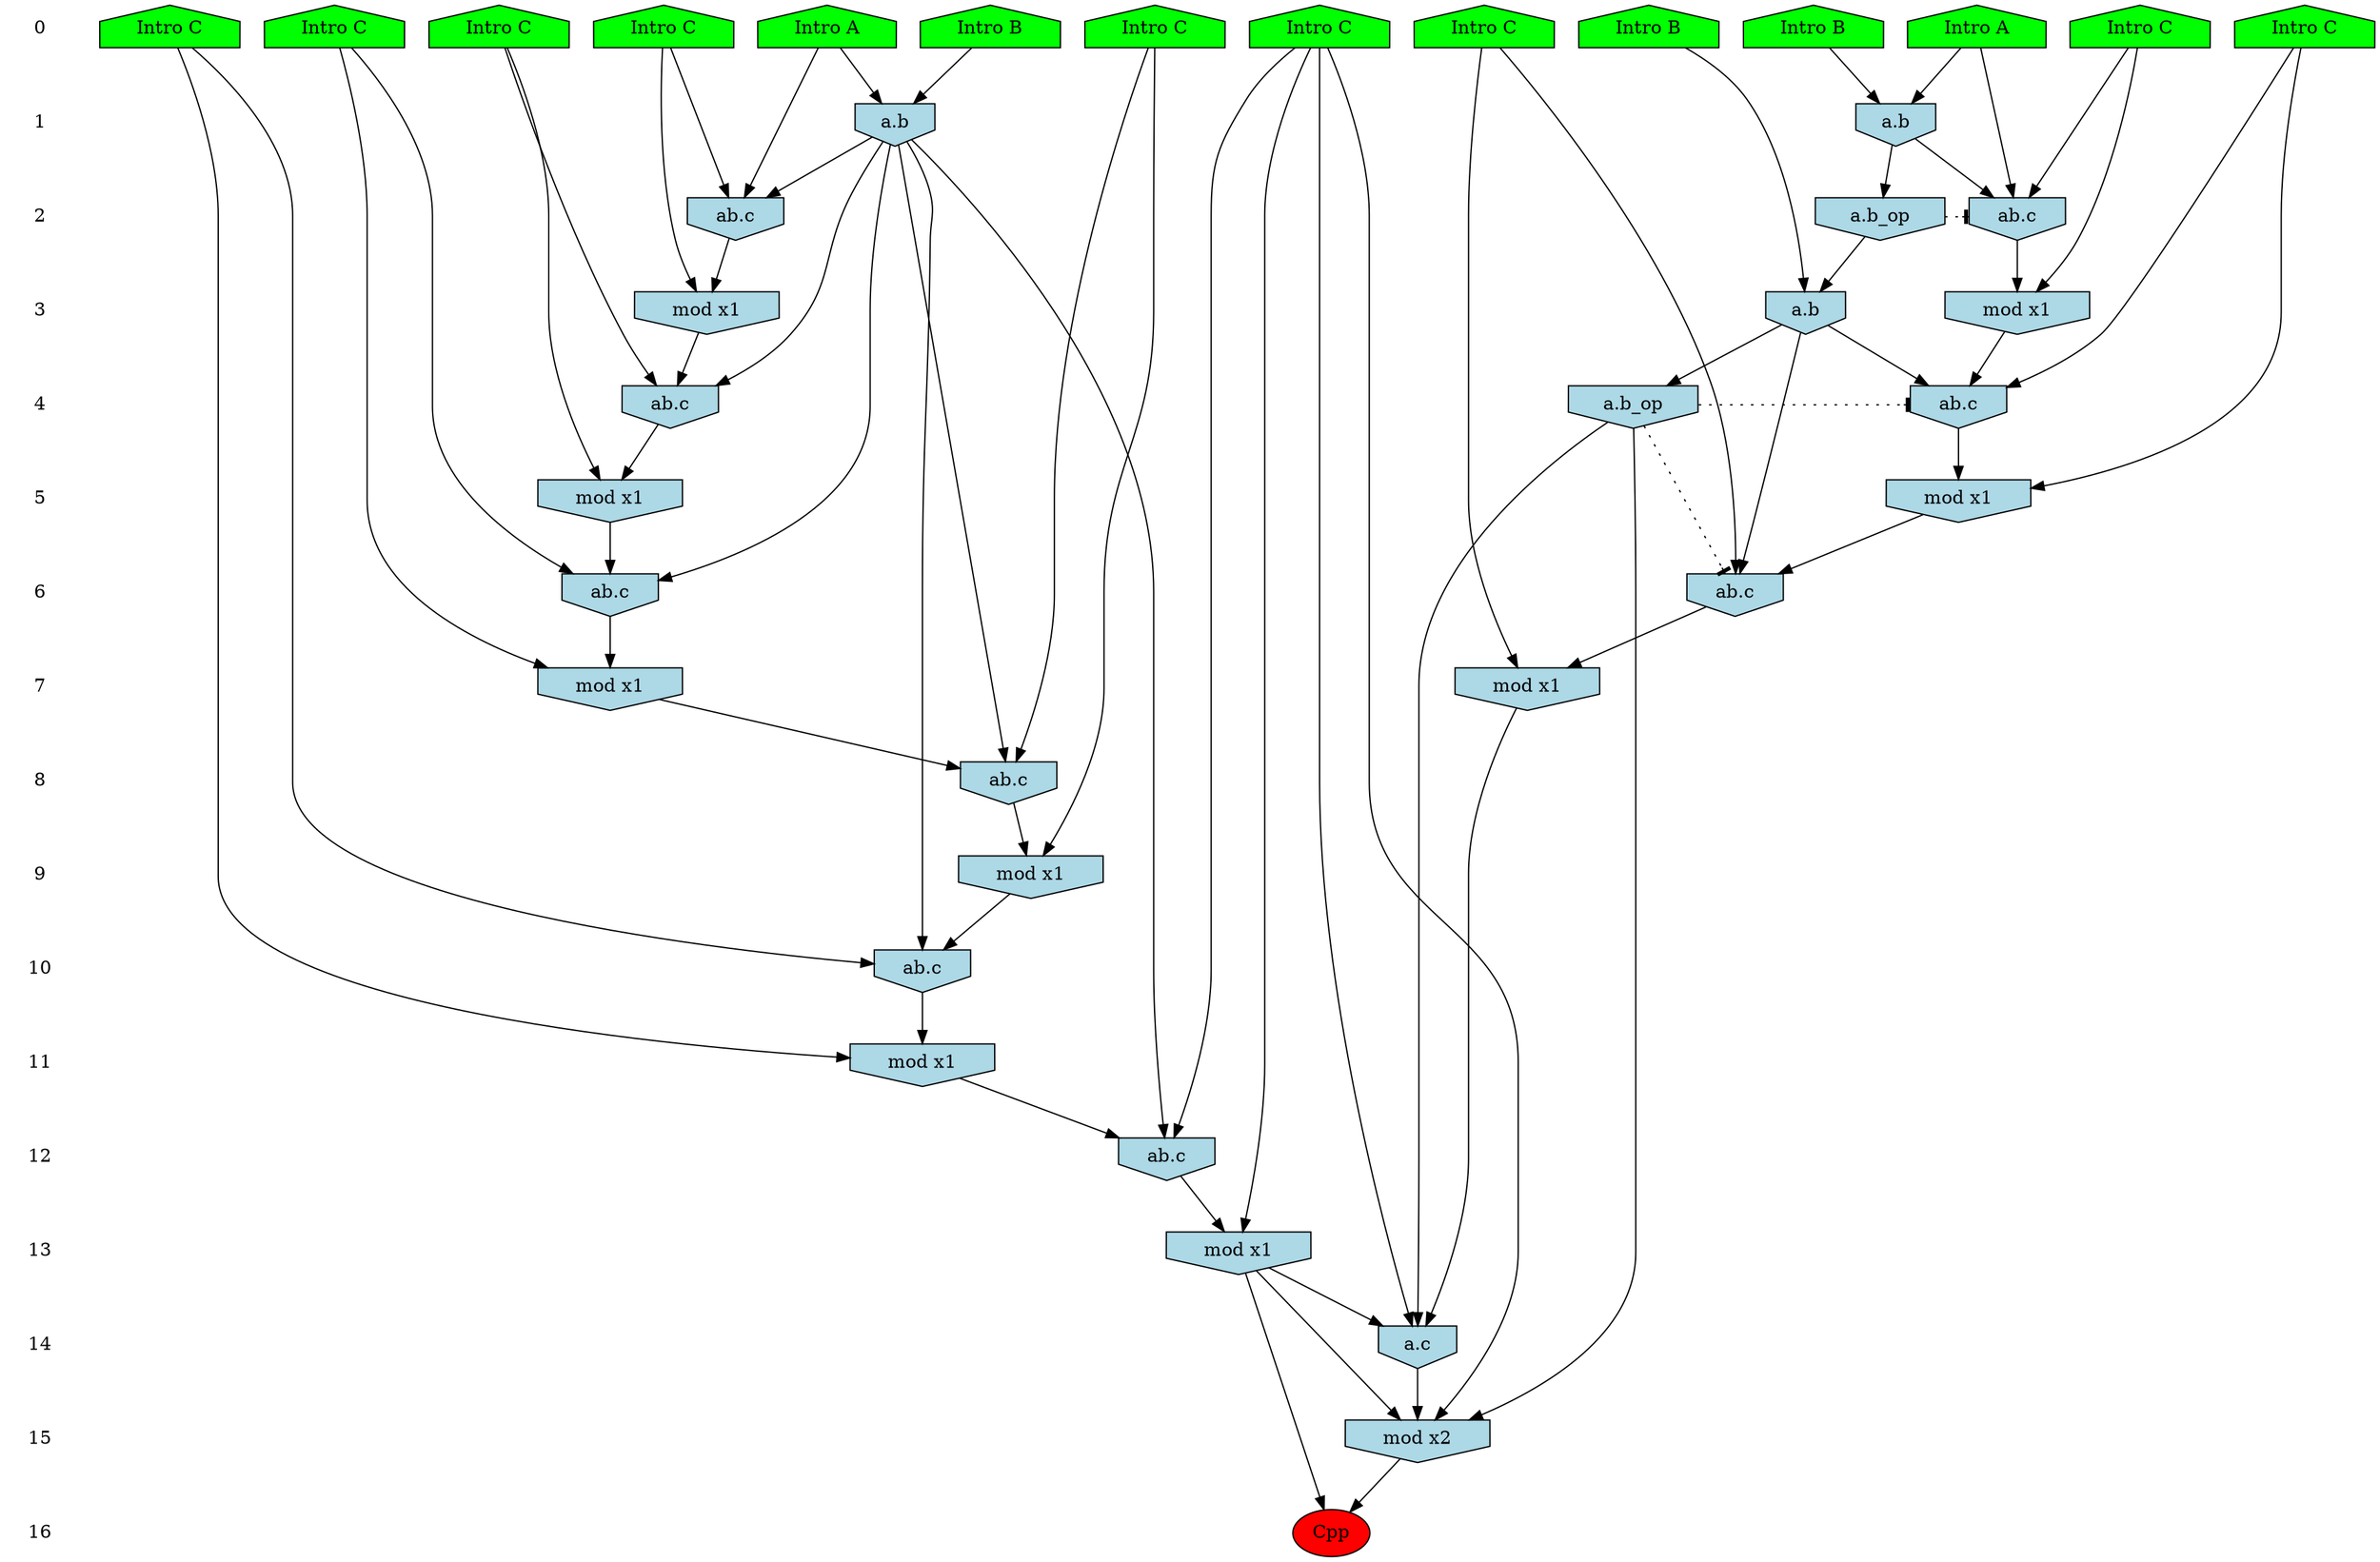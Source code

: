 /* Compression of 1 causal flows obtained in average at 1.630297E+01 t.u */
/* Compressed causal flows were: [2781] */
digraph G{
 ranksep=.5 ; 
{ rank = same ; "0" [shape=plaintext] ; node_1 [label ="Intro B", shape=house, style=filled, fillcolor=green] ;
node_2 [label ="Intro A", shape=house, style=filled, fillcolor=green] ;
node_3 [label ="Intro A", shape=house, style=filled, fillcolor=green] ;
node_4 [label ="Intro B", shape=house, style=filled, fillcolor=green] ;
node_5 [label ="Intro B", shape=house, style=filled, fillcolor=green] ;
node_6 [label ="Intro C", shape=house, style=filled, fillcolor=green] ;
node_7 [label ="Intro C", shape=house, style=filled, fillcolor=green] ;
node_8 [label ="Intro C", shape=house, style=filled, fillcolor=green] ;
node_9 [label ="Intro C", shape=house, style=filled, fillcolor=green] ;
node_10 [label ="Intro C", shape=house, style=filled, fillcolor=green] ;
node_11 [label ="Intro C", shape=house, style=filled, fillcolor=green] ;
node_12 [label ="Intro C", shape=house, style=filled, fillcolor=green] ;
node_13 [label ="Intro C", shape=house, style=filled, fillcolor=green] ;
node_14 [label ="Intro C", shape=house, style=filled, fillcolor=green] ;
}
{ rank = same ; "1" [shape=plaintext] ; node_15 [label="a.b", shape=invhouse, style=filled, fillcolor = lightblue] ;
node_17 [label="a.b", shape=invhouse, style=filled, fillcolor = lightblue] ;
}
{ rank = same ; "2" [shape=plaintext] ; node_16 [label="ab.c", shape=invhouse, style=filled, fillcolor = lightblue] ;
node_19 [label="ab.c", shape=invhouse, style=filled, fillcolor = lightblue] ;
node_24 [label="a.b_op", shape=invhouse, style=filled, fillcolor = lightblue] ;
}
{ rank = same ; "3" [shape=plaintext] ; node_18 [label="mod x1", shape=invhouse, style=filled, fillcolor = lightblue] ;
node_20 [label="mod x1", shape=invhouse, style=filled, fillcolor = lightblue] ;
node_28 [label="a.b", shape=invhouse, style=filled, fillcolor = lightblue] ;
}
{ rank = same ; "4" [shape=plaintext] ; node_21 [label="ab.c", shape=invhouse, style=filled, fillcolor = lightblue] ;
node_30 [label="ab.c", shape=invhouse, style=filled, fillcolor = lightblue] ;
node_36 [label="a.b_op", shape=invhouse, style=filled, fillcolor = lightblue] ;
}
{ rank = same ; "5" [shape=plaintext] ; node_22 [label="mod x1", shape=invhouse, style=filled, fillcolor = lightblue] ;
node_31 [label="mod x1", shape=invhouse, style=filled, fillcolor = lightblue] ;
}
{ rank = same ; "6" [shape=plaintext] ; node_23 [label="ab.c", shape=invhouse, style=filled, fillcolor = lightblue] ;
node_32 [label="ab.c", shape=invhouse, style=filled, fillcolor = lightblue] ;
}
{ rank = same ; "7" [shape=plaintext] ; node_25 [label="mod x1", shape=invhouse, style=filled, fillcolor = lightblue] ;
node_37 [label="mod x1", shape=invhouse, style=filled, fillcolor = lightblue] ;
}
{ rank = same ; "8" [shape=plaintext] ; node_26 [label="ab.c", shape=invhouse, style=filled, fillcolor = lightblue] ;
}
{ rank = same ; "9" [shape=plaintext] ; node_27 [label="mod x1", shape=invhouse, style=filled, fillcolor = lightblue] ;
}
{ rank = same ; "10" [shape=plaintext] ; node_29 [label="ab.c", shape=invhouse, style=filled, fillcolor = lightblue] ;
}
{ rank = same ; "11" [shape=plaintext] ; node_33 [label="mod x1", shape=invhouse, style=filled, fillcolor = lightblue] ;
}
{ rank = same ; "12" [shape=plaintext] ; node_34 [label="ab.c", shape=invhouse, style=filled, fillcolor = lightblue] ;
}
{ rank = same ; "13" [shape=plaintext] ; node_35 [label="mod x1", shape=invhouse, style=filled, fillcolor = lightblue] ;
}
{ rank = same ; "14" [shape=plaintext] ; node_38 [label="a.c", shape=invhouse, style=filled, fillcolor = lightblue] ;
}
{ rank = same ; "15" [shape=plaintext] ; node_39 [label="mod x2", shape=invhouse, style=filled, fillcolor = lightblue] ;
}
{ rank = same ; "16" [shape=plaintext] ; node_40 [label ="Cpp", style=filled, fillcolor=red] ;
}
"0" -> "1" [style="invis"]; 
"1" -> "2" [style="invis"]; 
"2" -> "3" [style="invis"]; 
"3" -> "4" [style="invis"]; 
"4" -> "5" [style="invis"]; 
"5" -> "6" [style="invis"]; 
"6" -> "7" [style="invis"]; 
"7" -> "8" [style="invis"]; 
"8" -> "9" [style="invis"]; 
"9" -> "10" [style="invis"]; 
"10" -> "11" [style="invis"]; 
"11" -> "12" [style="invis"]; 
"12" -> "13" [style="invis"]; 
"13" -> "14" [style="invis"]; 
"14" -> "15" [style="invis"]; 
"15" -> "16" [style="invis"]; 
node_3 -> node_15
node_4 -> node_15
node_3 -> node_16
node_9 -> node_16
node_15 -> node_16
node_1 -> node_17
node_2 -> node_17
node_9 -> node_18
node_16 -> node_18
node_2 -> node_19
node_11 -> node_19
node_17 -> node_19
node_11 -> node_20
node_19 -> node_20
node_14 -> node_21
node_15 -> node_21
node_18 -> node_21
node_14 -> node_22
node_21 -> node_22
node_10 -> node_23
node_15 -> node_23
node_22 -> node_23
node_17 -> node_24
node_10 -> node_25
node_23 -> node_25
node_8 -> node_26
node_15 -> node_26
node_25 -> node_26
node_8 -> node_27
node_26 -> node_27
node_5 -> node_28
node_24 -> node_28
node_6 -> node_29
node_15 -> node_29
node_27 -> node_29
node_12 -> node_30
node_20 -> node_30
node_28 -> node_30
node_12 -> node_31
node_30 -> node_31
node_7 -> node_32
node_28 -> node_32
node_31 -> node_32
node_6 -> node_33
node_29 -> node_33
node_13 -> node_34
node_15 -> node_34
node_33 -> node_34
node_13 -> node_35
node_34 -> node_35
node_28 -> node_36
node_7 -> node_37
node_32 -> node_37
node_13 -> node_38
node_35 -> node_38
node_36 -> node_38
node_37 -> node_38
node_13 -> node_39
node_35 -> node_39
node_36 -> node_39
node_38 -> node_39
node_35 -> node_40
node_39 -> node_40
node_24 -> node_19 [style=dotted, arrowhead = tee] 
node_36 -> node_32 [style=dotted, arrowhead = tee] 
node_36 -> node_30 [style=dotted, arrowhead = tee] 
}
/*
 Dot generation time: 0.000658
*/